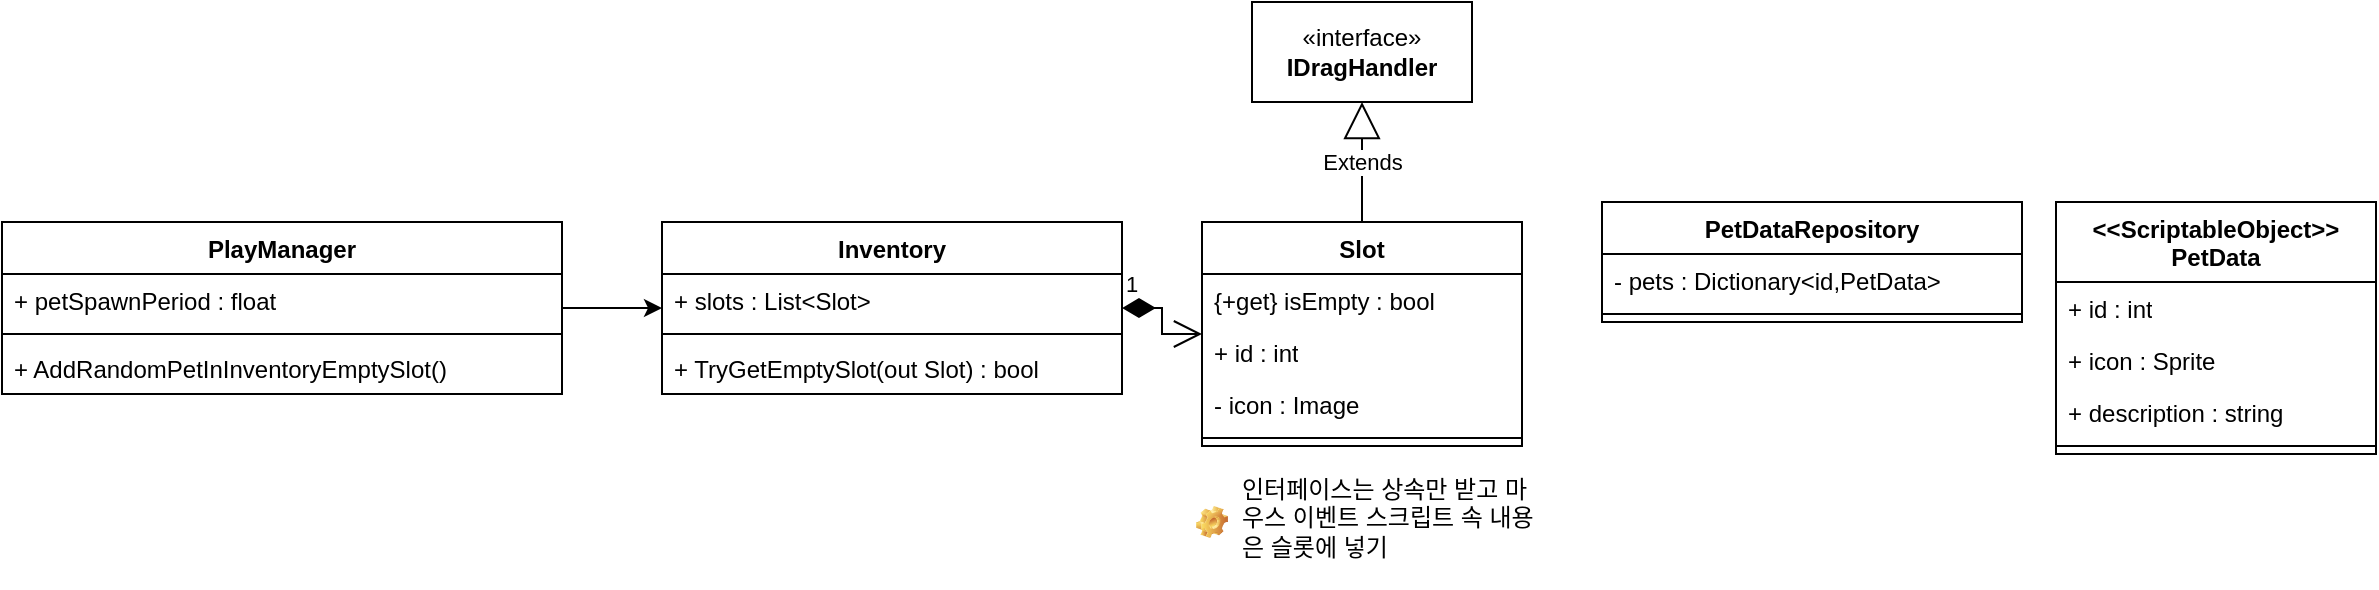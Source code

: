 <mxfile version="22.0.8" type="device">
  <diagram id="C5RBs43oDa-KdzZeNtuy" name="Page-1">
    <mxGraphModel dx="2112" dy="1711" grid="1" gridSize="10" guides="1" tooltips="1" connect="1" arrows="1" fold="1" page="1" pageScale="1" pageWidth="827" pageHeight="1169" math="0" shadow="0">
      <root>
        <mxCell id="WIyWlLk6GJQsqaUBKTNV-0" />
        <mxCell id="WIyWlLk6GJQsqaUBKTNV-1" parent="WIyWlLk6GJQsqaUBKTNV-0" />
        <mxCell id="kNL8a_UzfpbgUxyi0g8W-0" value="Inventory" style="swimlane;fontStyle=1;align=center;verticalAlign=top;childLayout=stackLayout;horizontal=1;startSize=26;horizontalStack=0;resizeParent=1;resizeParentMax=0;resizeLast=0;collapsible=1;marginBottom=0;whiteSpace=wrap;html=1;" vertex="1" parent="WIyWlLk6GJQsqaUBKTNV-1">
          <mxGeometry x="130" y="90" width="230" height="86" as="geometry" />
        </mxCell>
        <mxCell id="kNL8a_UzfpbgUxyi0g8W-1" value="+ slots : List&amp;lt;Slot&amp;gt;" style="text;strokeColor=none;fillColor=none;align=left;verticalAlign=top;spacingLeft=4;spacingRight=4;overflow=hidden;rotatable=0;points=[[0,0.5],[1,0.5]];portConstraint=eastwest;whiteSpace=wrap;html=1;" vertex="1" parent="kNL8a_UzfpbgUxyi0g8W-0">
          <mxGeometry y="26" width="230" height="26" as="geometry" />
        </mxCell>
        <mxCell id="kNL8a_UzfpbgUxyi0g8W-2" value="" style="line;strokeWidth=1;fillColor=none;align=left;verticalAlign=middle;spacingTop=-1;spacingLeft=3;spacingRight=3;rotatable=0;labelPosition=right;points=[];portConstraint=eastwest;strokeColor=inherit;" vertex="1" parent="kNL8a_UzfpbgUxyi0g8W-0">
          <mxGeometry y="52" width="230" height="8" as="geometry" />
        </mxCell>
        <mxCell id="kNL8a_UzfpbgUxyi0g8W-3" value="+ TryGetEmptySlot(out Slot) : bool" style="text;strokeColor=none;fillColor=none;align=left;verticalAlign=top;spacingLeft=4;spacingRight=4;overflow=hidden;rotatable=0;points=[[0,0.5],[1,0.5]];portConstraint=eastwest;whiteSpace=wrap;html=1;" vertex="1" parent="kNL8a_UzfpbgUxyi0g8W-0">
          <mxGeometry y="60" width="230" height="26" as="geometry" />
        </mxCell>
        <mxCell id="kNL8a_UzfpbgUxyi0g8W-4" value="Slot" style="swimlane;fontStyle=1;align=center;verticalAlign=top;childLayout=stackLayout;horizontal=1;startSize=26;horizontalStack=0;resizeParent=1;resizeParentMax=0;resizeLast=0;collapsible=1;marginBottom=0;whiteSpace=wrap;html=1;" vertex="1" parent="WIyWlLk6GJQsqaUBKTNV-1">
          <mxGeometry x="400" y="90" width="160" height="112" as="geometry" />
        </mxCell>
        <mxCell id="kNL8a_UzfpbgUxyi0g8W-23" value="{+get} isEmpty : bool" style="text;strokeColor=none;fillColor=none;align=left;verticalAlign=top;spacingLeft=4;spacingRight=4;overflow=hidden;rotatable=0;points=[[0,0.5],[1,0.5]];portConstraint=eastwest;whiteSpace=wrap;html=1;" vertex="1" parent="kNL8a_UzfpbgUxyi0g8W-4">
          <mxGeometry y="26" width="160" height="26" as="geometry" />
        </mxCell>
        <mxCell id="kNL8a_UzfpbgUxyi0g8W-5" value="+ id : int" style="text;strokeColor=none;fillColor=none;align=left;verticalAlign=top;spacingLeft=4;spacingRight=4;overflow=hidden;rotatable=0;points=[[0,0.5],[1,0.5]];portConstraint=eastwest;whiteSpace=wrap;html=1;" vertex="1" parent="kNL8a_UzfpbgUxyi0g8W-4">
          <mxGeometry y="52" width="160" height="26" as="geometry" />
        </mxCell>
        <mxCell id="kNL8a_UzfpbgUxyi0g8W-8" value="- icon : Image" style="text;strokeColor=none;fillColor=none;align=left;verticalAlign=top;spacingLeft=4;spacingRight=4;overflow=hidden;rotatable=0;points=[[0,0.5],[1,0.5]];portConstraint=eastwest;whiteSpace=wrap;html=1;" vertex="1" parent="kNL8a_UzfpbgUxyi0g8W-4">
          <mxGeometry y="78" width="160" height="26" as="geometry" />
        </mxCell>
        <mxCell id="kNL8a_UzfpbgUxyi0g8W-6" value="" style="line;strokeWidth=1;fillColor=none;align=left;verticalAlign=middle;spacingTop=-1;spacingLeft=3;spacingRight=3;rotatable=0;labelPosition=right;points=[];portConstraint=eastwest;strokeColor=inherit;" vertex="1" parent="kNL8a_UzfpbgUxyi0g8W-4">
          <mxGeometry y="104" width="160" height="8" as="geometry" />
        </mxCell>
        <mxCell id="kNL8a_UzfpbgUxyi0g8W-9" value="PetDataRepository" style="swimlane;fontStyle=1;align=center;verticalAlign=top;childLayout=stackLayout;horizontal=1;startSize=26;horizontalStack=0;resizeParent=1;resizeParentMax=0;resizeLast=0;collapsible=1;marginBottom=0;whiteSpace=wrap;html=1;" vertex="1" parent="WIyWlLk6GJQsqaUBKTNV-1">
          <mxGeometry x="600" y="80" width="210" height="60" as="geometry" />
        </mxCell>
        <mxCell id="kNL8a_UzfpbgUxyi0g8W-10" value="- pets : Dictionary&amp;lt;id,PetData&amp;gt;" style="text;strokeColor=none;fillColor=none;align=left;verticalAlign=top;spacingLeft=4;spacingRight=4;overflow=hidden;rotatable=0;points=[[0,0.5],[1,0.5]];portConstraint=eastwest;whiteSpace=wrap;html=1;" vertex="1" parent="kNL8a_UzfpbgUxyi0g8W-9">
          <mxGeometry y="26" width="210" height="26" as="geometry" />
        </mxCell>
        <mxCell id="kNL8a_UzfpbgUxyi0g8W-12" value="" style="line;strokeWidth=1;fillColor=none;align=left;verticalAlign=middle;spacingTop=-1;spacingLeft=3;spacingRight=3;rotatable=0;labelPosition=right;points=[];portConstraint=eastwest;strokeColor=inherit;" vertex="1" parent="kNL8a_UzfpbgUxyi0g8W-9">
          <mxGeometry y="52" width="210" height="8" as="geometry" />
        </mxCell>
        <mxCell id="kNL8a_UzfpbgUxyi0g8W-13" value="&amp;lt;&amp;lt;ScriptableObject&amp;gt;&amp;gt;&lt;br&gt;PetData" style="swimlane;fontStyle=1;align=center;verticalAlign=top;childLayout=stackLayout;horizontal=1;startSize=40;horizontalStack=0;resizeParent=1;resizeParentMax=0;resizeLast=0;collapsible=1;marginBottom=0;whiteSpace=wrap;html=1;" vertex="1" parent="WIyWlLk6GJQsqaUBKTNV-1">
          <mxGeometry x="827" y="80" width="160" height="126" as="geometry" />
        </mxCell>
        <mxCell id="kNL8a_UzfpbgUxyi0g8W-14" value="+ id : int" style="text;strokeColor=none;fillColor=none;align=left;verticalAlign=top;spacingLeft=4;spacingRight=4;overflow=hidden;rotatable=0;points=[[0,0.5],[1,0.5]];portConstraint=eastwest;whiteSpace=wrap;html=1;" vertex="1" parent="kNL8a_UzfpbgUxyi0g8W-13">
          <mxGeometry y="40" width="160" height="26" as="geometry" />
        </mxCell>
        <mxCell id="kNL8a_UzfpbgUxyi0g8W-15" value="+ icon : Sprite" style="text;strokeColor=none;fillColor=none;align=left;verticalAlign=top;spacingLeft=4;spacingRight=4;overflow=hidden;rotatable=0;points=[[0,0.5],[1,0.5]];portConstraint=eastwest;whiteSpace=wrap;html=1;" vertex="1" parent="kNL8a_UzfpbgUxyi0g8W-13">
          <mxGeometry y="66" width="160" height="26" as="geometry" />
        </mxCell>
        <mxCell id="kNL8a_UzfpbgUxyi0g8W-17" value="+ description : string" style="text;strokeColor=none;fillColor=none;align=left;verticalAlign=top;spacingLeft=4;spacingRight=4;overflow=hidden;rotatable=0;points=[[0,0.5],[1,0.5]];portConstraint=eastwest;whiteSpace=wrap;html=1;" vertex="1" parent="kNL8a_UzfpbgUxyi0g8W-13">
          <mxGeometry y="92" width="160" height="26" as="geometry" />
        </mxCell>
        <mxCell id="kNL8a_UzfpbgUxyi0g8W-16" value="" style="line;strokeWidth=1;fillColor=none;align=left;verticalAlign=middle;spacingTop=-1;spacingLeft=3;spacingRight=3;rotatable=0;labelPosition=right;points=[];portConstraint=eastwest;strokeColor=inherit;" vertex="1" parent="kNL8a_UzfpbgUxyi0g8W-13">
          <mxGeometry y="118" width="160" height="8" as="geometry" />
        </mxCell>
        <mxCell id="kNL8a_UzfpbgUxyi0g8W-18" value="1" style="endArrow=open;html=1;endSize=12;startArrow=diamondThin;startSize=14;startFill=1;edgeStyle=orthogonalEdgeStyle;align=left;verticalAlign=bottom;rounded=0;" edge="1" parent="WIyWlLk6GJQsqaUBKTNV-1" source="kNL8a_UzfpbgUxyi0g8W-0" target="kNL8a_UzfpbgUxyi0g8W-4">
          <mxGeometry x="-1" y="3" relative="1" as="geometry">
            <mxPoint x="540" y="270" as="sourcePoint" />
            <mxPoint x="700" y="270" as="targetPoint" />
          </mxGeometry>
        </mxCell>
        <mxCell id="kNL8a_UzfpbgUxyi0g8W-28" style="edgeStyle=orthogonalEdgeStyle;rounded=0;orthogonalLoop=1;jettySize=auto;html=1;" edge="1" parent="WIyWlLk6GJQsqaUBKTNV-1" source="kNL8a_UzfpbgUxyi0g8W-24" target="kNL8a_UzfpbgUxyi0g8W-0">
          <mxGeometry relative="1" as="geometry" />
        </mxCell>
        <mxCell id="kNL8a_UzfpbgUxyi0g8W-24" value="PlayManager" style="swimlane;fontStyle=1;align=center;verticalAlign=top;childLayout=stackLayout;horizontal=1;startSize=26;horizontalStack=0;resizeParent=1;resizeParentMax=0;resizeLast=0;collapsible=1;marginBottom=0;whiteSpace=wrap;html=1;" vertex="1" parent="WIyWlLk6GJQsqaUBKTNV-1">
          <mxGeometry x="-200" y="90" width="280" height="86" as="geometry" />
        </mxCell>
        <mxCell id="kNL8a_UzfpbgUxyi0g8W-29" value="+ petSpawnPeriod : float" style="text;strokeColor=none;fillColor=none;align=left;verticalAlign=top;spacingLeft=4;spacingRight=4;overflow=hidden;rotatable=0;points=[[0,0.5],[1,0.5]];portConstraint=eastwest;whiteSpace=wrap;html=1;" vertex="1" parent="kNL8a_UzfpbgUxyi0g8W-24">
          <mxGeometry y="26" width="280" height="26" as="geometry" />
        </mxCell>
        <mxCell id="kNL8a_UzfpbgUxyi0g8W-26" value="" style="line;strokeWidth=1;fillColor=none;align=left;verticalAlign=middle;spacingTop=-1;spacingLeft=3;spacingRight=3;rotatable=0;labelPosition=right;points=[];portConstraint=eastwest;strokeColor=inherit;" vertex="1" parent="kNL8a_UzfpbgUxyi0g8W-24">
          <mxGeometry y="52" width="280" height="8" as="geometry" />
        </mxCell>
        <mxCell id="kNL8a_UzfpbgUxyi0g8W-27" value="+ AddRandomPetInInventoryEmptySlot()" style="text;strokeColor=none;fillColor=none;align=left;verticalAlign=top;spacingLeft=4;spacingRight=4;overflow=hidden;rotatable=0;points=[[0,0.5],[1,0.5]];portConstraint=eastwest;whiteSpace=wrap;html=1;" vertex="1" parent="kNL8a_UzfpbgUxyi0g8W-24">
          <mxGeometry y="60" width="280" height="26" as="geometry" />
        </mxCell>
        <mxCell id="kNL8a_UzfpbgUxyi0g8W-30" value="«interface»&lt;br&gt;&lt;b&gt;IDragHandler&lt;/b&gt;" style="html=1;whiteSpace=wrap;" vertex="1" parent="WIyWlLk6GJQsqaUBKTNV-1">
          <mxGeometry x="425" y="-20" width="110" height="50" as="geometry" />
        </mxCell>
        <mxCell id="kNL8a_UzfpbgUxyi0g8W-31" value="Extends" style="endArrow=block;endSize=16;endFill=0;html=1;rounded=0;" edge="1" parent="WIyWlLk6GJQsqaUBKTNV-1" source="kNL8a_UzfpbgUxyi0g8W-4" target="kNL8a_UzfpbgUxyi0g8W-30">
          <mxGeometry width="160" relative="1" as="geometry">
            <mxPoint x="320" y="230" as="sourcePoint" />
            <mxPoint x="470" y="220" as="targetPoint" />
          </mxGeometry>
        </mxCell>
        <mxCell id="kNL8a_UzfpbgUxyi0g8W-33" value="인터페이스는 상속만 받고 마우스 이벤트 스크립트 속 내용은 슬롯에 넣기" style="label;fontStyle=0;strokeColor=none;fillColor=none;align=left;verticalAlign=top;overflow=hidden;spacingLeft=28;spacingRight=4;rotatable=0;points=[[0,0.5],[1,0.5]];portConstraint=eastwest;imageWidth=16;imageHeight=16;whiteSpace=wrap;html=1;image=img/clipart/Gear_128x128.png" vertex="1" parent="WIyWlLk6GJQsqaUBKTNV-1">
          <mxGeometry x="390" y="210" width="180" height="60" as="geometry" />
        </mxCell>
      </root>
    </mxGraphModel>
  </diagram>
</mxfile>
